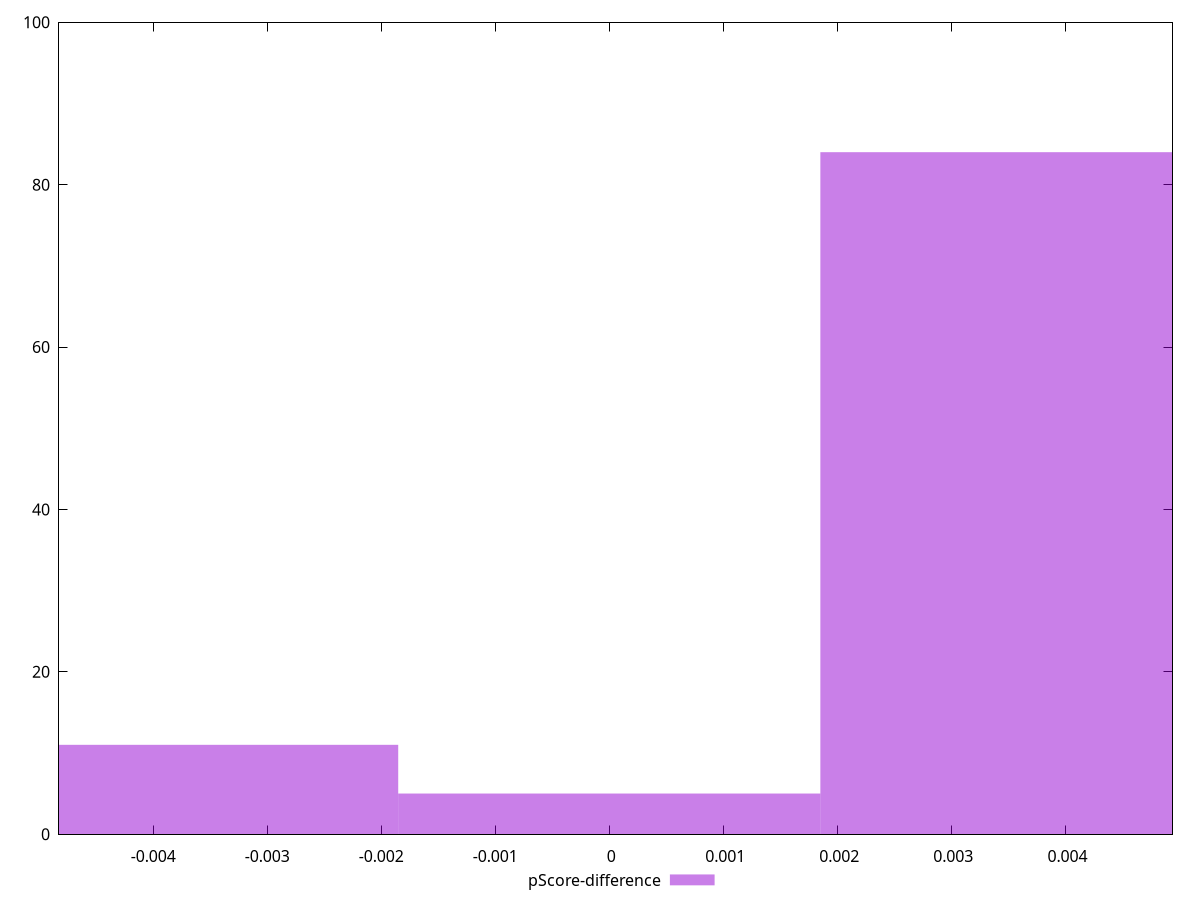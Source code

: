 reset

$pScoreDifference <<EOF
-0.0037020845686729876 11
0.0037020845686729876 84
0 5
EOF

set key outside below
set boxwidth 0.0037020845686729876
set xrange [-0.004825918058909862:0.0049392941941479585]
set yrange [0:100]
set trange [0:100]
set style fill transparent solid 0.5 noborder
set terminal svg size 640, 490 enhanced background rgb 'white'
set output "report_00009_2021-02-08T22-37-41.559Z/first-contentful-paint/samples/pages+cached+noadtech+nomedia+nocss/pScore-difference/histogram.svg"

plot $pScoreDifference title "pScore-difference" with boxes

reset
